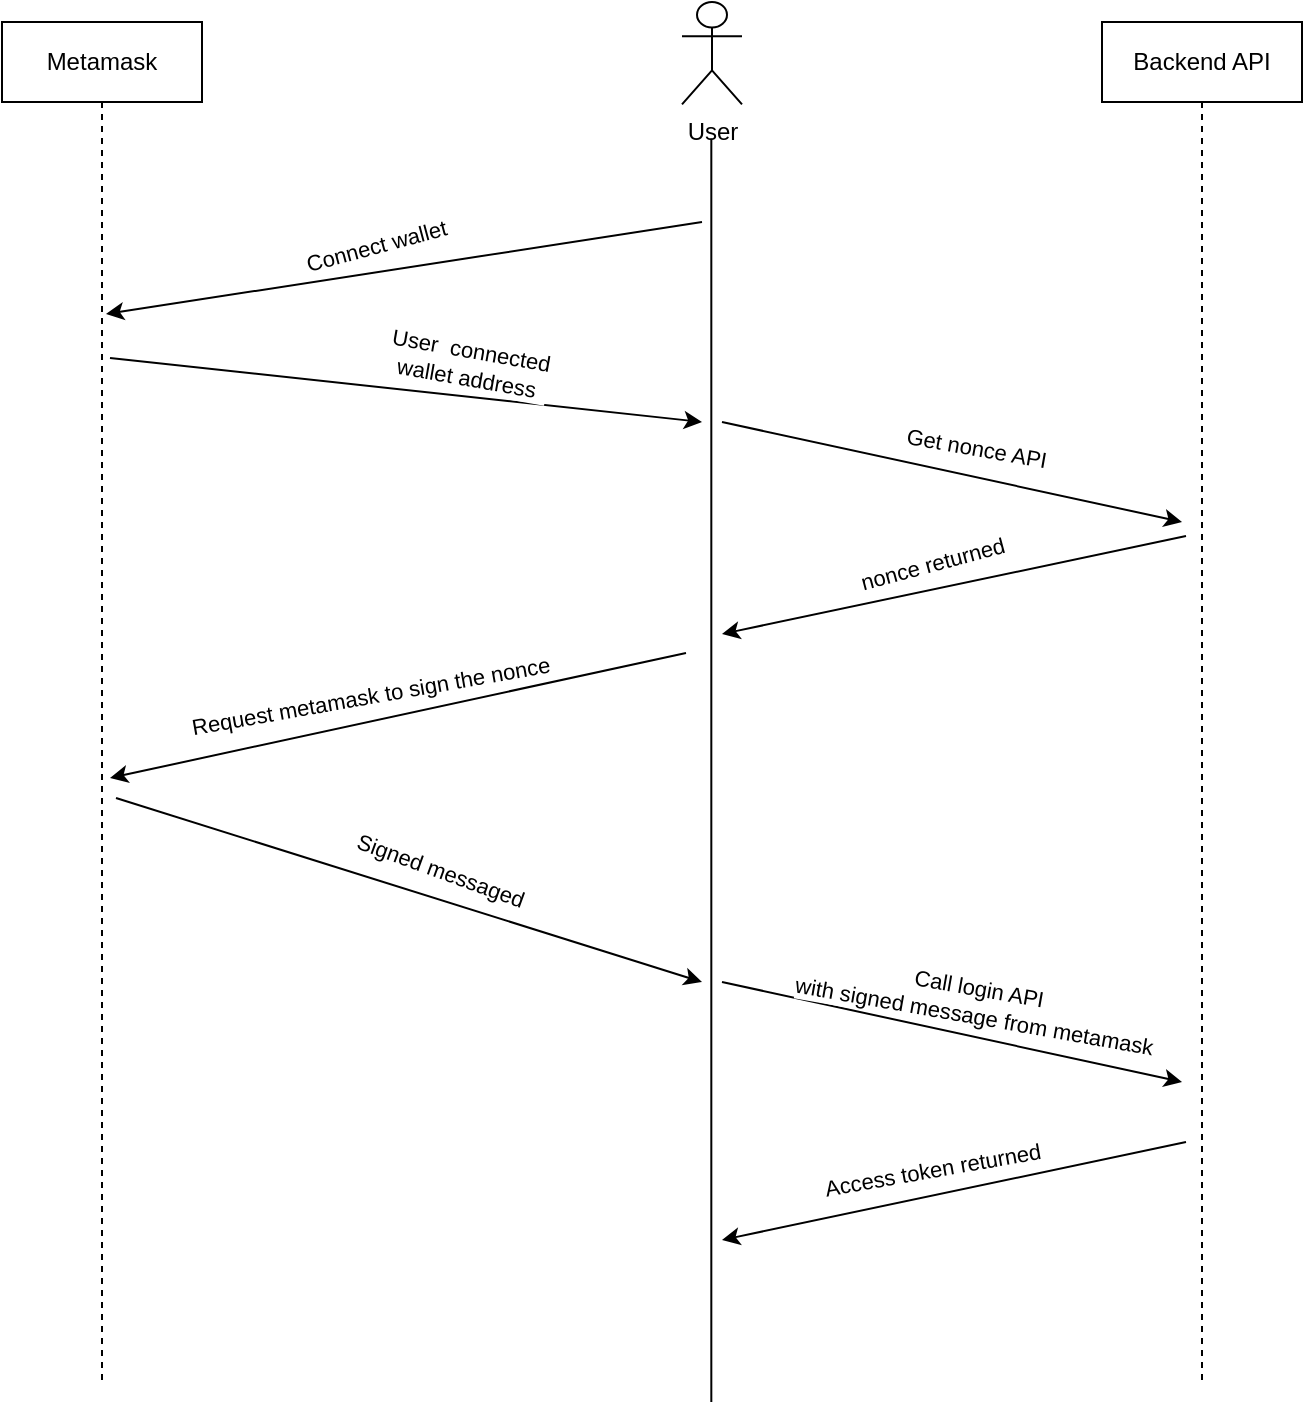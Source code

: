 <mxfile version="19.0.3" type="github">
  <diagram id="_pZEq4n4yToHKhBvGTUE" name="Page-1">
    <mxGraphModel dx="2249" dy="774" grid="1" gridSize="10" guides="1" tooltips="1" connect="1" arrows="1" fold="1" page="1" pageScale="1" pageWidth="827" pageHeight="1169" math="0" shadow="0">
      <root>
        <mxCell id="0" />
        <mxCell id="1" parent="0" />
        <mxCell id="PA3PWUUnRrvxrbIvg8QD-6" value="Metamask" style="shape=umlLifeline;perimeter=lifelinePerimeter;whiteSpace=wrap;html=1;container=1;collapsible=0;recursiveResize=0;outlineConnect=0;" vertex="1" parent="1">
          <mxGeometry x="-100" y="150" width="100" height="680" as="geometry" />
        </mxCell>
        <mxCell id="PA3PWUUnRrvxrbIvg8QD-11" value="" style="endArrow=classic;html=1;rounded=0;" edge="1" parent="PA3PWUUnRrvxrbIvg8QD-6">
          <mxGeometry width="50" height="50" relative="1" as="geometry">
            <mxPoint x="54" y="168" as="sourcePoint" />
            <mxPoint x="350" y="200" as="targetPoint" />
          </mxGeometry>
        </mxCell>
        <mxCell id="PA3PWUUnRrvxrbIvg8QD-12" value="User&amp;nbsp; connected &lt;br&gt;wallet address" style="edgeLabel;html=1;align=center;verticalAlign=middle;resizable=0;points=[];rotation=10;" vertex="1" connectable="0" parent="PA3PWUUnRrvxrbIvg8QD-11">
          <mxGeometry x="0.128" relative="1" as="geometry">
            <mxPoint x="12" y="-15" as="offset" />
          </mxGeometry>
        </mxCell>
        <mxCell id="PA3PWUUnRrvxrbIvg8QD-9" value="" style="endArrow=classic;html=1;rounded=0;" edge="1" parent="1">
          <mxGeometry width="50" height="50" relative="1" as="geometry">
            <mxPoint x="250" y="250" as="sourcePoint" />
            <mxPoint x="-48" y="296" as="targetPoint" />
          </mxGeometry>
        </mxCell>
        <mxCell id="PA3PWUUnRrvxrbIvg8QD-10" value="Connect wallet" style="edgeLabel;html=1;align=center;verticalAlign=middle;resizable=0;points=[];rotation=-15;" vertex="1" connectable="0" parent="PA3PWUUnRrvxrbIvg8QD-9">
          <mxGeometry x="0.099" y="1" relative="1" as="geometry">
            <mxPoint y="-14" as="offset" />
          </mxGeometry>
        </mxCell>
        <mxCell id="PA3PWUUnRrvxrbIvg8QD-13" value="" style="endArrow=classic;html=1;rounded=0;" edge="1" parent="1">
          <mxGeometry width="50" height="50" relative="1" as="geometry">
            <mxPoint x="260" y="350" as="sourcePoint" />
            <mxPoint x="490" y="400" as="targetPoint" />
          </mxGeometry>
        </mxCell>
        <mxCell id="PA3PWUUnRrvxrbIvg8QD-14" value="Get nonce API" style="edgeLabel;html=1;align=center;verticalAlign=middle;resizable=0;points=[];rotation=10;" vertex="1" connectable="0" parent="PA3PWUUnRrvxrbIvg8QD-13">
          <mxGeometry x="0.099" y="1" relative="1" as="geometry">
            <mxPoint y="-14" as="offset" />
          </mxGeometry>
        </mxCell>
        <mxCell id="PA3PWUUnRrvxrbIvg8QD-16" value="Backend API&lt;br&gt;" style="shape=umlLifeline;perimeter=lifelinePerimeter;whiteSpace=wrap;html=1;container=1;collapsible=0;recursiveResize=0;outlineConnect=0;" vertex="1" parent="1">
          <mxGeometry x="450" y="150" width="100" height="680" as="geometry" />
        </mxCell>
        <mxCell id="PA3PWUUnRrvxrbIvg8QD-19" value="" style="group" vertex="1" connectable="0" parent="1">
          <mxGeometry x="240" y="140" width="30" height="700" as="geometry" />
        </mxCell>
        <mxCell id="PA3PWUUnRrvxrbIvg8QD-1" value="User&lt;br&gt;" style="shape=umlActor;verticalLabelPosition=bottom;verticalAlign=top;html=1;outlineConnect=0;" vertex="1" parent="PA3PWUUnRrvxrbIvg8QD-19">
          <mxGeometry width="30" height="51.22" as="geometry" />
        </mxCell>
        <mxCell id="PA3PWUUnRrvxrbIvg8QD-2" value="" style="endArrow=none;html=1;rounded=0;" edge="1" parent="PA3PWUUnRrvxrbIvg8QD-19">
          <mxGeometry width="50" height="50" relative="1" as="geometry">
            <mxPoint x="14.66" y="700" as="sourcePoint" />
            <mxPoint x="14.66" y="68.293" as="targetPoint" />
          </mxGeometry>
        </mxCell>
        <mxCell id="PA3PWUUnRrvxrbIvg8QD-20" value="" style="endArrow=classic;html=1;rounded=0;" edge="1" parent="1">
          <mxGeometry width="50" height="50" relative="1" as="geometry">
            <mxPoint x="492" y="407" as="sourcePoint" />
            <mxPoint x="260" y="456" as="targetPoint" />
          </mxGeometry>
        </mxCell>
        <mxCell id="PA3PWUUnRrvxrbIvg8QD-21" value="nonce returned" style="edgeLabel;html=1;align=center;verticalAlign=middle;resizable=0;points=[];rotation=-15;" vertex="1" connectable="0" parent="PA3PWUUnRrvxrbIvg8QD-20">
          <mxGeometry x="0.099" y="1" relative="1" as="geometry">
            <mxPoint y="-14" as="offset" />
          </mxGeometry>
        </mxCell>
        <mxCell id="PA3PWUUnRrvxrbIvg8QD-22" value="" style="endArrow=classic;html=1;rounded=0;" edge="1" parent="1">
          <mxGeometry width="50" height="50" relative="1" as="geometry">
            <mxPoint x="242" y="465.5" as="sourcePoint" />
            <mxPoint x="-46" y="528" as="targetPoint" />
          </mxGeometry>
        </mxCell>
        <mxCell id="PA3PWUUnRrvxrbIvg8QD-23" value="Request metamask to sign the nonce" style="edgeLabel;html=1;align=center;verticalAlign=middle;resizable=0;points=[];rotation=-10;" vertex="1" connectable="0" parent="PA3PWUUnRrvxrbIvg8QD-22">
          <mxGeometry x="0.099" y="1" relative="1" as="geometry">
            <mxPoint y="-14" as="offset" />
          </mxGeometry>
        </mxCell>
        <mxCell id="PA3PWUUnRrvxrbIvg8QD-24" value="" style="endArrow=classic;html=1;rounded=0;" edge="1" parent="1">
          <mxGeometry width="50" height="50" relative="1" as="geometry">
            <mxPoint x="-43" y="538" as="sourcePoint" />
            <mxPoint x="250" y="630" as="targetPoint" />
          </mxGeometry>
        </mxCell>
        <mxCell id="PA3PWUUnRrvxrbIvg8QD-25" value="Signed messaged" style="edgeLabel;html=1;align=center;verticalAlign=middle;resizable=0;points=[];rotation=20;" vertex="1" connectable="0" parent="PA3PWUUnRrvxrbIvg8QD-24">
          <mxGeometry x="0.099" y="1" relative="1" as="geometry">
            <mxPoint y="-14" as="offset" />
          </mxGeometry>
        </mxCell>
        <mxCell id="PA3PWUUnRrvxrbIvg8QD-28" value="" style="endArrow=classic;html=1;rounded=0;" edge="1" parent="1">
          <mxGeometry width="50" height="50" relative="1" as="geometry">
            <mxPoint x="260" y="630" as="sourcePoint" />
            <mxPoint x="490" y="680" as="targetPoint" />
          </mxGeometry>
        </mxCell>
        <mxCell id="PA3PWUUnRrvxrbIvg8QD-29" value="Call login API&lt;br&gt;with signed message from metamask" style="edgeLabel;html=1;align=center;verticalAlign=middle;resizable=0;points=[];rotation=10;" vertex="1" connectable="0" parent="PA3PWUUnRrvxrbIvg8QD-28">
          <mxGeometry x="0.099" y="1" relative="1" as="geometry">
            <mxPoint y="-17" as="offset" />
          </mxGeometry>
        </mxCell>
        <mxCell id="PA3PWUUnRrvxrbIvg8QD-32" value="" style="endArrow=classic;html=1;rounded=0;" edge="1" parent="1">
          <mxGeometry width="50" height="50" relative="1" as="geometry">
            <mxPoint x="492" y="710" as="sourcePoint" />
            <mxPoint x="260" y="759" as="targetPoint" />
          </mxGeometry>
        </mxCell>
        <mxCell id="PA3PWUUnRrvxrbIvg8QD-33" value="Access token returned" style="edgeLabel;html=1;align=center;verticalAlign=middle;resizable=0;points=[];rotation=-10;" vertex="1" connectable="0" parent="PA3PWUUnRrvxrbIvg8QD-32">
          <mxGeometry x="0.099" y="1" relative="1" as="geometry">
            <mxPoint y="-14" as="offset" />
          </mxGeometry>
        </mxCell>
      </root>
    </mxGraphModel>
  </diagram>
</mxfile>
